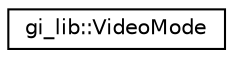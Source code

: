 digraph "Graphical Class Hierarchy"
{
  edge [fontname="Helvetica",fontsize="10",labelfontname="Helvetica",labelfontsize="10"];
  node [fontname="Helvetica",fontsize="10",shape=record];
  rankdir="LR";
  Node1 [label="gi_lib::VideoMode",height=0.2,width=0.4,color="black", fillcolor="white", style="filled",URL="$structgi__lib_1_1_video_mode.html",tooltip="Describes a video mode. "];
}
